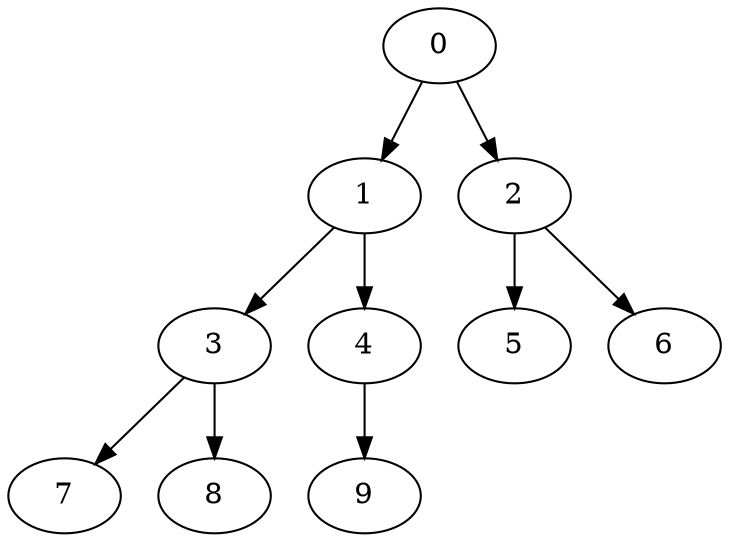 digraph tree_4 {
	graph [imagepath="../data/sample_mnist"]
	0 [label=0 image="image0.png"]
	1 [label=1 image="image1.png"]
	2 [label=2 image="image2.png"]
	3 [label=3 image="image3.png"]
	4 [label=4 image="image4.png"]
	5 [label=5 image="image5.png"]
	6 [label=6 image="image6.png"]
	7 [label=7 image="image7.png"]
	8 [label=8 image="image8.png"]
	0 -> 1
	0 -> 2
	1 -> 3
	1 -> 4
	2 -> 5
	2 -> 6
	3 -> 7
	3 -> 8
	4 -> 9
}
